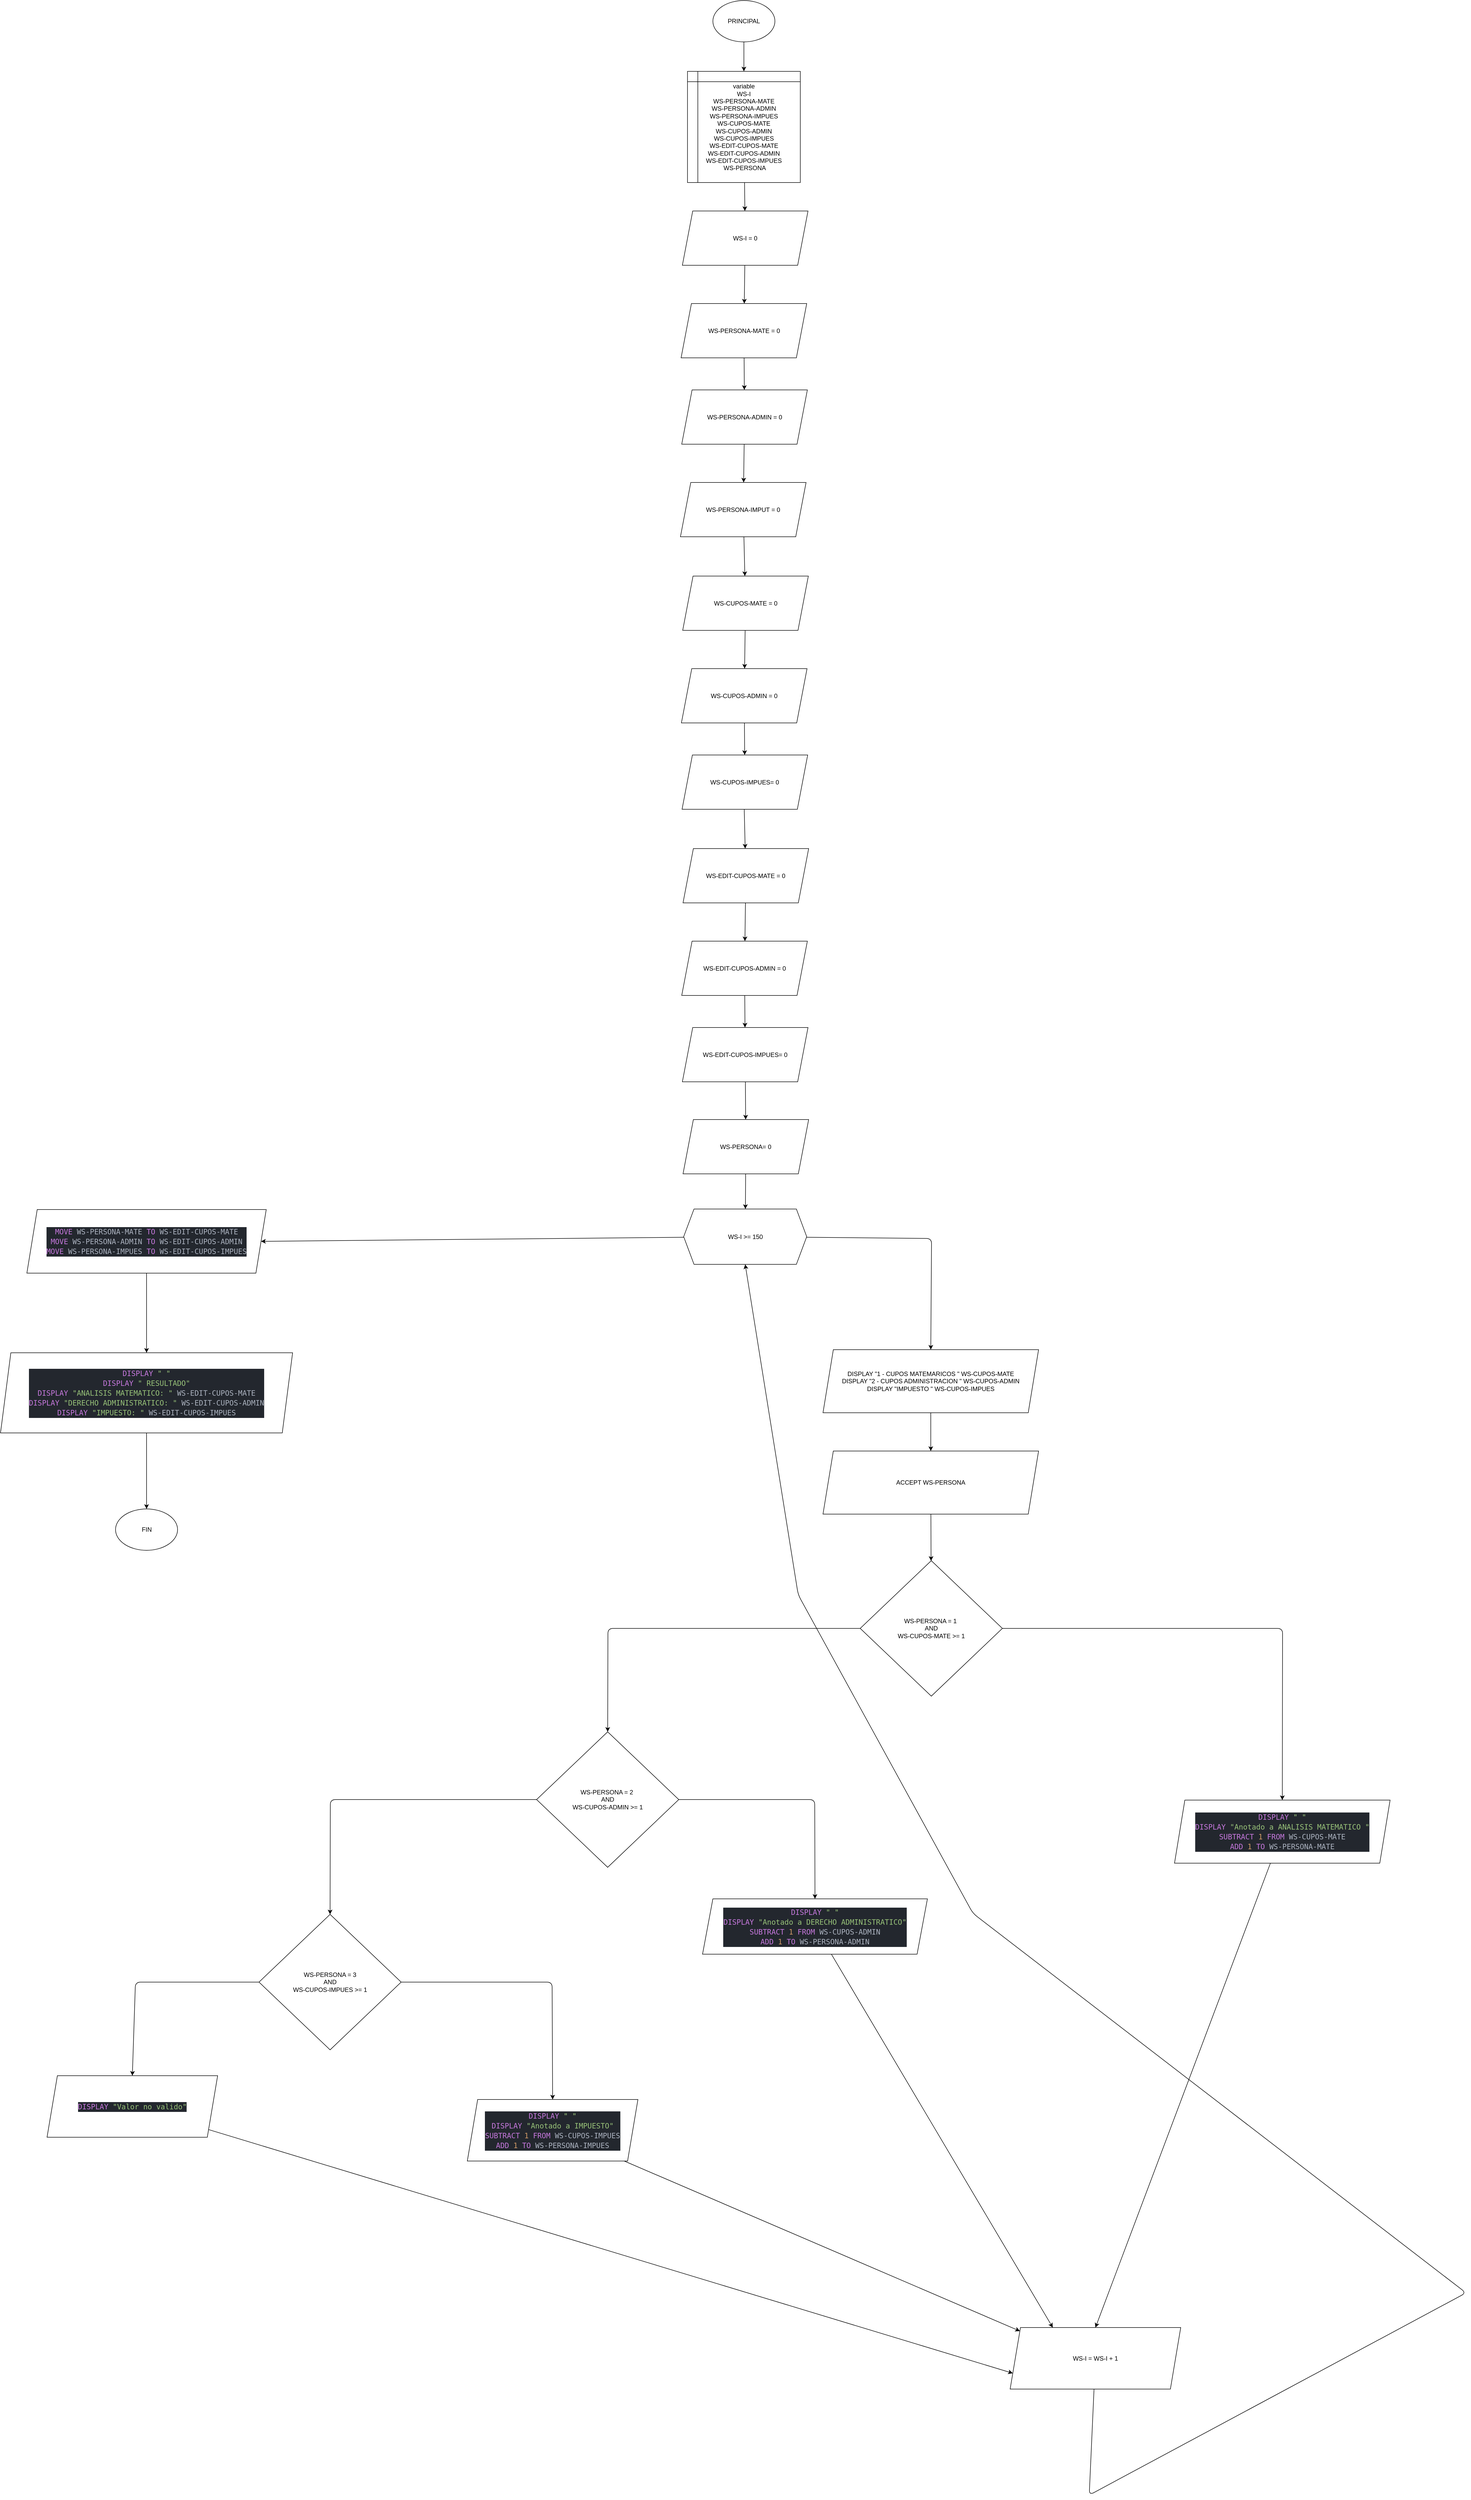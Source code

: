 <mxfile>
    <diagram id="PVPJdrrKTaS7TYn7uk7D" name="Page-1">
        <mxGraphModel dx="9034" dy="1554" grid="0" gridSize="10" guides="1" tooltips="1" connect="1" arrows="1" fold="1" page="0" pageScale="1" pageWidth="827" pageHeight="1169" math="0" shadow="0">
            <root>
                <mxCell id="0"/>
                <mxCell id="1" parent="0"/>
                <mxCell id="377" style="edgeStyle=none;html=1;" edge="1" parent="1" source="375" target="376">
                    <mxGeometry relative="1" as="geometry"/>
                </mxCell>
                <mxCell id="375" value="PRINCIPAL" style="ellipse;whiteSpace=wrap;html=1;" vertex="1" parent="1">
                    <mxGeometry x="-5461" y="-456" width="120" height="80" as="geometry"/>
                </mxCell>
                <mxCell id="386" style="edgeStyle=none;html=1;" edge="1" parent="1" source="376" target="378">
                    <mxGeometry relative="1" as="geometry"/>
                </mxCell>
                <mxCell id="376" value="variable &lt;br&gt;WS-I &lt;br&gt;WS-PERSONA-MATE &lt;br&gt;WS-PERSONA-ADMIN &lt;br&gt;WS-PERSONA-IMPUES &lt;br&gt;WS-CUPOS-MATE &lt;br&gt;WS-CUPOS-ADMIN &lt;br&gt;WS-CUPOS-IMPUES &lt;br&gt;WS-EDIT-CUPOS-MATE &lt;br&gt;WS-EDIT-CUPOS-ADMIN &lt;br&gt;WS-EDIT-CUPOS-IMPUES&lt;br&gt;&amp;nbsp;WS-PERSONA" style="shape=internalStorage;whiteSpace=wrap;html=1;backgroundOutline=1;" vertex="1" parent="1">
                    <mxGeometry x="-5510.12" y="-319" width="218.25" height="215" as="geometry"/>
                </mxCell>
                <mxCell id="387" style="edgeStyle=none;html=1;" edge="1" parent="1" source="378" target="379">
                    <mxGeometry relative="1" as="geometry"/>
                </mxCell>
                <mxCell id="378" value="WS-I = 0" style="shape=parallelogram;perimeter=parallelogramPerimeter;whiteSpace=wrap;html=1;fixedSize=1;" vertex="1" parent="1">
                    <mxGeometry x="-5520" y="-49" width="243" height="105" as="geometry"/>
                </mxCell>
                <mxCell id="388" style="edgeStyle=none;html=1;" edge="1" parent="1" source="379" target="380">
                    <mxGeometry relative="1" as="geometry"/>
                </mxCell>
                <mxCell id="379" value="WS-PERSONA-MATE = 0" style="shape=parallelogram;perimeter=parallelogramPerimeter;whiteSpace=wrap;html=1;fixedSize=1;" vertex="1" parent="1">
                    <mxGeometry x="-5522.5" y="130" width="243" height="105" as="geometry"/>
                </mxCell>
                <mxCell id="389" style="edgeStyle=none;html=1;" edge="1" parent="1" source="380" target="381">
                    <mxGeometry relative="1" as="geometry"/>
                </mxCell>
                <mxCell id="380" value="WS-PERSONA-ADMIN = 0" style="shape=parallelogram;perimeter=parallelogramPerimeter;whiteSpace=wrap;html=1;fixedSize=1;" vertex="1" parent="1">
                    <mxGeometry x="-5521.25" y="297" width="243" height="105" as="geometry"/>
                </mxCell>
                <mxCell id="390" style="edgeStyle=none;html=1;" edge="1" parent="1" source="381" target="382">
                    <mxGeometry relative="1" as="geometry"/>
                </mxCell>
                <mxCell id="381" value="WS-PERSONA-IMPUT = 0" style="shape=parallelogram;perimeter=parallelogramPerimeter;whiteSpace=wrap;html=1;fixedSize=1;" vertex="1" parent="1">
                    <mxGeometry x="-5523.75" y="476" width="243" height="105" as="geometry"/>
                </mxCell>
                <mxCell id="391" style="edgeStyle=none;html=1;" edge="1" parent="1" source="382" target="383">
                    <mxGeometry relative="1" as="geometry"/>
                </mxCell>
                <mxCell id="382" value="WS-CUPOS-MATE = 0" style="shape=parallelogram;perimeter=parallelogramPerimeter;whiteSpace=wrap;html=1;fixedSize=1;" vertex="1" parent="1">
                    <mxGeometry x="-5519.37" y="657" width="243" height="105" as="geometry"/>
                </mxCell>
                <mxCell id="392" style="edgeStyle=none;html=1;" edge="1" parent="1" source="383" target="384">
                    <mxGeometry relative="1" as="geometry"/>
                </mxCell>
                <mxCell id="383" value="WS-CUPOS-ADMIN = 0" style="shape=parallelogram;perimeter=parallelogramPerimeter;whiteSpace=wrap;html=1;fixedSize=1;" vertex="1" parent="1">
                    <mxGeometry x="-5521.87" y="836" width="243" height="105" as="geometry"/>
                </mxCell>
                <mxCell id="384" value="WS-CUPOS-IMPUES= 0" style="shape=parallelogram;perimeter=parallelogramPerimeter;whiteSpace=wrap;html=1;fixedSize=1;" vertex="1" parent="1">
                    <mxGeometry x="-5520.62" y="1003" width="243" height="105" as="geometry"/>
                </mxCell>
                <mxCell id="393" style="edgeStyle=none;html=1;" edge="1" parent="1" target="395">
                    <mxGeometry relative="1" as="geometry">
                        <mxPoint x="-5400.36" y="1108" as="sourcePoint"/>
                    </mxGeometry>
                </mxCell>
                <mxCell id="394" style="edgeStyle=none;html=1;" edge="1" parent="1" source="395" target="397">
                    <mxGeometry relative="1" as="geometry"/>
                </mxCell>
                <mxCell id="395" value="WS-EDIT-CUPOS-MATE = 0" style="shape=parallelogram;perimeter=parallelogramPerimeter;whiteSpace=wrap;html=1;fixedSize=1;" vertex="1" parent="1">
                    <mxGeometry x="-5518.75" y="1184" width="243" height="105" as="geometry"/>
                </mxCell>
                <mxCell id="396" style="edgeStyle=none;html=1;" edge="1" parent="1" source="397" target="398">
                    <mxGeometry relative="1" as="geometry"/>
                </mxCell>
                <mxCell id="397" value="WS-EDIT-CUPOS-ADMIN = 0" style="shape=parallelogram;perimeter=parallelogramPerimeter;whiteSpace=wrap;html=1;fixedSize=1;" vertex="1" parent="1">
                    <mxGeometry x="-5521.25" y="1363" width="243" height="105" as="geometry"/>
                </mxCell>
                <mxCell id="400" style="edgeStyle=none;html=1;" edge="1" parent="1" source="398" target="399">
                    <mxGeometry relative="1" as="geometry"/>
                </mxCell>
                <mxCell id="398" value="WS-EDIT-CUPOS-IMPUES= 0" style="shape=parallelogram;perimeter=parallelogramPerimeter;whiteSpace=wrap;html=1;fixedSize=1;" vertex="1" parent="1">
                    <mxGeometry x="-5520" y="1530" width="243" height="105" as="geometry"/>
                </mxCell>
                <mxCell id="402" style="edgeStyle=none;html=1;" edge="1" parent="1" source="399" target="401">
                    <mxGeometry relative="1" as="geometry"/>
                </mxCell>
                <mxCell id="399" value="WS-PERSONA= 0" style="shape=parallelogram;perimeter=parallelogramPerimeter;whiteSpace=wrap;html=1;fixedSize=1;" vertex="1" parent="1">
                    <mxGeometry x="-5518.75" y="1708" width="243" height="105" as="geometry"/>
                </mxCell>
                <mxCell id="404" style="edgeStyle=none;html=1;entryX=0.5;entryY=0;entryDx=0;entryDy=0;" edge="1" parent="1" source="401" target="403">
                    <mxGeometry relative="1" as="geometry">
                        <Array as="points">
                            <mxPoint x="-5038" y="1938"/>
                        </Array>
                    </mxGeometry>
                </mxCell>
                <mxCell id="428" style="edgeStyle=none;html=1;entryX=1;entryY=0.5;entryDx=0;entryDy=0;" edge="1" parent="1" source="401" target="427">
                    <mxGeometry relative="1" as="geometry"/>
                </mxCell>
                <mxCell id="401" value="WS-I &amp;gt;= 150" style="shape=hexagon;perimeter=hexagonPerimeter2;whiteSpace=wrap;html=1;fixedSize=1;" vertex="1" parent="1">
                    <mxGeometry x="-5517.5" y="1881" width="238" height="107" as="geometry"/>
                </mxCell>
                <mxCell id="406" style="edgeStyle=none;html=1;" edge="1" parent="1" source="403" target="405">
                    <mxGeometry relative="1" as="geometry"/>
                </mxCell>
                <mxCell id="403" value="DISPLAY &quot;1 - CUPOS MATEMARICOS &quot; WS-CUPOS-MATE&lt;br&gt;DISPLAY &quot;2 - CUPOS ADMINISTRACION &quot; WS-CUPOS-ADMIN&lt;br&gt;DISPLAY &quot;IMPUESTO &quot; WS-CUPOS-IMPUES" style="shape=parallelogram;perimeter=parallelogramPerimeter;whiteSpace=wrap;html=1;fixedSize=1;" vertex="1" parent="1">
                    <mxGeometry x="-5248" y="2153" width="417" height="122" as="geometry"/>
                </mxCell>
                <mxCell id="408" style="edgeStyle=none;html=1;" edge="1" parent="1" source="405" target="407">
                    <mxGeometry relative="1" as="geometry"/>
                </mxCell>
                <mxCell id="405" value="ACCEPT WS-PERSONA" style="shape=parallelogram;perimeter=parallelogramPerimeter;whiteSpace=wrap;html=1;fixedSize=1;" vertex="1" parent="1">
                    <mxGeometry x="-5248" y="2349" width="417" height="122" as="geometry"/>
                </mxCell>
                <mxCell id="410" style="edgeStyle=none;html=1;entryX=0.5;entryY=0;entryDx=0;entryDy=0;" edge="1" parent="1" source="407" target="409">
                    <mxGeometry relative="1" as="geometry">
                        <Array as="points">
                            <mxPoint x="-4359" y="2692"/>
                        </Array>
                    </mxGeometry>
                </mxCell>
                <mxCell id="412" style="edgeStyle=none;html=1;entryX=0.5;entryY=0;entryDx=0;entryDy=0;" edge="1" parent="1" source="407" target="411">
                    <mxGeometry relative="1" as="geometry">
                        <Array as="points">
                            <mxPoint x="-5664" y="2692"/>
                        </Array>
                    </mxGeometry>
                </mxCell>
                <mxCell id="407" value="WS-PERSONA = 1&amp;nbsp;&lt;br&gt;AND&lt;br&gt;WS-CUPOS-MATE &amp;gt;= 1" style="rhombus;whiteSpace=wrap;html=1;" vertex="1" parent="1">
                    <mxGeometry x="-5176" y="2561" width="275" height="262" as="geometry"/>
                </mxCell>
                <mxCell id="425" style="edgeStyle=none;html=1;entryX=0.5;entryY=0;entryDx=0;entryDy=0;" edge="1" parent="1" source="409" target="421">
                    <mxGeometry relative="1" as="geometry"/>
                </mxCell>
                <mxCell id="409" value="&lt;div style=&quot;color: rgb(171, 178, 191); background-color: rgb(35, 39, 46); font-family: &amp;quot;JetBrains Mono&amp;quot;, &amp;quot;Droid Sans Mono&amp;quot;, &amp;quot;monospace&amp;quot;, monospace; font-size: 14px; line-height: 19px;&quot;&gt;&lt;div&gt;                       &lt;span style=&quot;color: #c678dd;&quot;&gt;DISPLAY&lt;/span&gt; &lt;span style=&quot;color: #98c379;&quot;&gt;&quot; &quot;&lt;/span&gt;&lt;/div&gt;&lt;div&gt;                       &lt;span style=&quot;color: #c678dd;&quot;&gt;DISPLAY&lt;/span&gt; &lt;span style=&quot;color: #98c379;&quot;&gt;&quot;Anotado a ANALISIS MATEMATICO &quot;&lt;/span&gt;&lt;/div&gt;&lt;div&gt;                       &lt;span style=&quot;color: #c678dd;&quot;&gt;SUBTRACT&lt;/span&gt; &lt;span style=&quot;color: #d19a66;&quot;&gt;1&lt;/span&gt; &lt;span style=&quot;color: #c678dd;&quot;&gt;FROM&lt;/span&gt; WS-CUPOS-MATE&lt;/div&gt;&lt;div&gt;                       &lt;span style=&quot;color: #c678dd;&quot;&gt;ADD&lt;/span&gt; &lt;span style=&quot;color: #d19a66;&quot;&gt;1&lt;/span&gt; &lt;span style=&quot;color: #c678dd;&quot;&gt;TO&lt;/span&gt; WS-PERSONA-MATE&lt;/div&gt;&lt;/div&gt;" style="shape=parallelogram;perimeter=parallelogramPerimeter;whiteSpace=wrap;html=1;fixedSize=1;" vertex="1" parent="1">
                    <mxGeometry x="-4568" y="3024" width="417" height="122" as="geometry"/>
                </mxCell>
                <mxCell id="414" style="edgeStyle=none;html=1;entryX=0.5;entryY=0;entryDx=0;entryDy=0;" edge="1" parent="1" source="411" target="413">
                    <mxGeometry relative="1" as="geometry">
                        <Array as="points">
                            <mxPoint x="-5264" y="3023"/>
                        </Array>
                    </mxGeometry>
                </mxCell>
                <mxCell id="416" style="edgeStyle=none;html=1;entryX=0.5;entryY=0;entryDx=0;entryDy=0;" edge="1" parent="1" source="411" target="415">
                    <mxGeometry relative="1" as="geometry">
                        <Array as="points">
                            <mxPoint x="-6201" y="3023"/>
                        </Array>
                    </mxGeometry>
                </mxCell>
                <mxCell id="411" value="WS-PERSONA = 2&amp;nbsp;&lt;br&gt;AND&lt;br&gt;WS-CUPOS-ADMIN &amp;gt;= 1" style="rhombus;whiteSpace=wrap;html=1;" vertex="1" parent="1">
                    <mxGeometry x="-5802" y="2892" width="275" height="262" as="geometry"/>
                </mxCell>
                <mxCell id="424" style="edgeStyle=none;html=1;entryX=0.25;entryY=0;entryDx=0;entryDy=0;" edge="1" parent="1" source="413" target="421">
                    <mxGeometry relative="1" as="geometry"/>
                </mxCell>
                <mxCell id="413" value="&lt;div style=&quot;color: rgb(171, 178, 191); background-color: rgb(35, 39, 46); font-family: &amp;quot;JetBrains Mono&amp;quot;, &amp;quot;Droid Sans Mono&amp;quot;, &amp;quot;monospace&amp;quot;, monospace; font-size: 14px; line-height: 19px;&quot;&gt;&lt;div&gt;&lt;span style=&quot;color: #c678dd;&quot;&gt;DISPLAY&lt;/span&gt; &lt;span style=&quot;color: #98c379;&quot;&gt;&quot; &quot;&lt;/span&gt;&lt;/div&gt;&lt;div&gt;                          &lt;span style=&quot;color: #c678dd;&quot;&gt;DISPLAY&lt;/span&gt; &lt;span style=&quot;color: #98c379;&quot;&gt;&quot;Anotado a DERECHO ADMINISTRATICO&quot;&lt;/span&gt;&lt;/div&gt;&lt;div&gt;                          &lt;span style=&quot;color: #c678dd;&quot;&gt;SUBTRACT&lt;/span&gt; &lt;span style=&quot;color: #d19a66;&quot;&gt;1&lt;/span&gt; &lt;span style=&quot;color: #c678dd;&quot;&gt;FROM&lt;/span&gt; WS-CUPOS-ADMIN&lt;/div&gt;&lt;div&gt;                          &lt;span style=&quot;color: #c678dd;&quot;&gt;ADD&lt;/span&gt; &lt;span style=&quot;color: #d19a66;&quot;&gt;1&lt;/span&gt; &lt;span style=&quot;color: #c678dd;&quot;&gt;TO&lt;/span&gt; WS-PERSONA-ADMIN&lt;/div&gt;&lt;/div&gt;" style="shape=parallelogram;perimeter=parallelogramPerimeter;whiteSpace=wrap;html=1;fixedSize=1;" vertex="1" parent="1">
                    <mxGeometry x="-5481" y="3215" width="435" height="107" as="geometry"/>
                </mxCell>
                <mxCell id="418" style="edgeStyle=none;html=1;entryX=0.5;entryY=0;entryDx=0;entryDy=0;" edge="1" parent="1" source="415" target="417">
                    <mxGeometry relative="1" as="geometry">
                        <Array as="points">
                            <mxPoint x="-5772" y="3376"/>
                        </Array>
                    </mxGeometry>
                </mxCell>
                <mxCell id="420" style="edgeStyle=none;html=1;entryX=0.5;entryY=0;entryDx=0;entryDy=0;" edge="1" parent="1" source="415" target="419">
                    <mxGeometry relative="1" as="geometry">
                        <Array as="points">
                            <mxPoint x="-6578" y="3376"/>
                        </Array>
                    </mxGeometry>
                </mxCell>
                <mxCell id="415" value="WS-PERSONA = 3&lt;br&gt;AND&lt;br&gt;WS-CUPOS-IMPUES &amp;gt;= 1" style="rhombus;whiteSpace=wrap;html=1;" vertex="1" parent="1">
                    <mxGeometry x="-6339" y="3245" width="275" height="262" as="geometry"/>
                </mxCell>
                <mxCell id="423" style="edgeStyle=none;html=1;entryX=0;entryY=0;entryDx=0;entryDy=0;" edge="1" parent="1" source="417" target="421">
                    <mxGeometry relative="1" as="geometry"/>
                </mxCell>
                <mxCell id="417" value="&lt;div style=&quot;color: rgb(171, 178, 191); background-color: rgb(35, 39, 46); font-family: &amp;quot;JetBrains Mono&amp;quot;, &amp;quot;Droid Sans Mono&amp;quot;, &amp;quot;monospace&amp;quot;, monospace; font-size: 14px; line-height: 19px;&quot;&gt;&lt;div&gt;                             &lt;span style=&quot;color: #c678dd;&quot;&gt;DISPLAY&lt;/span&gt; &lt;span style=&quot;color: #98c379;&quot;&gt;&quot; &quot;&lt;/span&gt;&lt;/div&gt;&lt;div&gt;                             &lt;span style=&quot;color: #c678dd;&quot;&gt;DISPLAY&lt;/span&gt; &lt;span style=&quot;color: #98c379;&quot;&gt;&quot;Anotado a IMPUESTO&quot;&lt;/span&gt;&lt;/div&gt;&lt;div&gt;                             &lt;span style=&quot;color: #c678dd;&quot;&gt;SUBTRACT&lt;/span&gt; &lt;span style=&quot;color: #d19a66;&quot;&gt;1&lt;/span&gt; &lt;span style=&quot;color: #c678dd;&quot;&gt;FROM&lt;/span&gt; WS-CUPOS-IMPUES&lt;/div&gt;&lt;div&gt;                             &lt;span style=&quot;color: #c678dd;&quot;&gt;ADD&lt;/span&gt; &lt;span style=&quot;color: #d19a66;&quot;&gt;1&lt;/span&gt; &lt;span style=&quot;color: #c678dd;&quot;&gt;TO&lt;/span&gt; WS-PERSONA-IMPUES&lt;/div&gt;&lt;/div&gt;" style="shape=parallelogram;perimeter=parallelogramPerimeter;whiteSpace=wrap;html=1;fixedSize=1;" vertex="1" parent="1">
                    <mxGeometry x="-5936" y="3603" width="330" height="119" as="geometry"/>
                </mxCell>
                <mxCell id="422" style="edgeStyle=none;html=1;entryX=0;entryY=0.75;entryDx=0;entryDy=0;" edge="1" parent="1" source="419" target="421">
                    <mxGeometry relative="1" as="geometry"/>
                </mxCell>
                <mxCell id="419" value="&lt;div style=&quot;color: rgb(171, 178, 191); background-color: rgb(35, 39, 46); font-family: &amp;quot;JetBrains Mono&amp;quot;, &amp;quot;Droid Sans Mono&amp;quot;, &amp;quot;monospace&amp;quot;, monospace; font-size: 14px; line-height: 19px;&quot;&gt;&lt;div style=&quot;line-height: 19px;&quot;&gt;&lt;div&gt;                             &lt;span style=&quot;color: #c678dd;&quot;&gt;DISPLAY&lt;/span&gt; &lt;span style=&quot;color: #98c379;&quot;&gt;&quot;Valor no valido&quot;&lt;/span&gt;&lt;/div&gt;&lt;div&gt;&lt;/div&gt;&lt;/div&gt;&lt;/div&gt;" style="shape=parallelogram;perimeter=parallelogramPerimeter;whiteSpace=wrap;html=1;fixedSize=1;" vertex="1" parent="1">
                    <mxGeometry x="-6749" y="3557" width="330" height="119" as="geometry"/>
                </mxCell>
                <mxCell id="426" style="edgeStyle=none;html=1;entryX=0.5;entryY=1;entryDx=0;entryDy=0;" edge="1" parent="1" source="421" target="401">
                    <mxGeometry relative="1" as="geometry">
                        <Array as="points">
                            <mxPoint x="-4733" y="4368"/>
                            <mxPoint x="-4004" y="3977"/>
                            <mxPoint x="-4958" y="3243"/>
                            <mxPoint x="-5296" y="2627"/>
                        </Array>
                    </mxGeometry>
                </mxCell>
                <mxCell id="421" value="WS-I = WS-I + 1" style="shape=parallelogram;perimeter=parallelogramPerimeter;whiteSpace=wrap;html=1;fixedSize=1;" vertex="1" parent="1">
                    <mxGeometry x="-4886" y="4044" width="330" height="119" as="geometry"/>
                </mxCell>
                <mxCell id="430" style="edgeStyle=none;html=1;" edge="1" parent="1" source="427" target="429">
                    <mxGeometry relative="1" as="geometry"/>
                </mxCell>
                <mxCell id="427" value="&lt;div style=&quot;color: rgb(171, 178, 191); background-color: rgb(35, 39, 46); font-family: &amp;quot;JetBrains Mono&amp;quot;, &amp;quot;Droid Sans Mono&amp;quot;, &amp;quot;monospace&amp;quot;, monospace; font-size: 14px; line-height: 19px;&quot;&gt;&lt;div&gt;               &lt;span style=&quot;color: #c678dd;&quot;&gt;MOVE&lt;/span&gt; WS-PERSONA-MATE   &lt;span style=&quot;color: #c678dd;&quot;&gt;TO&lt;/span&gt; WS-EDIT-CUPOS-MATE&lt;/div&gt;&lt;div&gt;               &lt;span style=&quot;color: #c678dd;&quot;&gt;MOVE&lt;/span&gt; WS-PERSONA-ADMIN  &lt;span style=&quot;color: #c678dd;&quot;&gt;TO&lt;/span&gt; WS-EDIT-CUPOS-ADMIN&lt;/div&gt;&lt;div&gt;               &lt;span style=&quot;color: #c678dd;&quot;&gt;MOVE&lt;/span&gt; WS-PERSONA-IMPUES &lt;span style=&quot;color: #c678dd;&quot;&gt;TO&lt;/span&gt; WS-EDIT-CUPOS-IMPUES&lt;/div&gt;&lt;/div&gt;" style="shape=parallelogram;perimeter=parallelogramPerimeter;whiteSpace=wrap;html=1;fixedSize=1;" vertex="1" parent="1">
                    <mxGeometry x="-6788" y="1882" width="463" height="123" as="geometry"/>
                </mxCell>
                <mxCell id="432" style="edgeStyle=none;html=1;" edge="1" parent="1" source="429" target="431">
                    <mxGeometry relative="1" as="geometry"/>
                </mxCell>
                <mxCell id="429" value="&lt;div style=&quot;color: rgb(171, 178, 191); background-color: rgb(35, 39, 46); font-family: &amp;quot;JetBrains Mono&amp;quot;, &amp;quot;Droid Sans Mono&amp;quot;, &amp;quot;monospace&amp;quot;, monospace; font-size: 14px; line-height: 19px;&quot;&gt;&lt;div style=&quot;line-height: 19px;&quot;&gt;&lt;div&gt;               &lt;span style=&quot;color: #c678dd;&quot;&gt;DISPLAY&lt;/span&gt; &lt;span style=&quot;color: #98c379;&quot;&gt;&quot; &quot;&lt;/span&gt;&lt;/div&gt;&lt;div&gt;               &lt;span style=&quot;color: #c678dd;&quot;&gt;DISPLAY&lt;/span&gt; &lt;span style=&quot;color: #98c379;&quot;&gt;&quot;   RESULTADO&quot;&lt;/span&gt;&lt;/div&gt;&lt;div&gt;               &lt;span style=&quot;color: #c678dd;&quot;&gt;DISPLAY&lt;/span&gt; &lt;span style=&quot;color: #98c379;&quot;&gt;&quot;ANALISIS MATEMATICO:    &quot;&lt;/span&gt; WS-EDIT-CUPOS-MATE&lt;/div&gt;&lt;div&gt;               &lt;span style=&quot;color: #c678dd;&quot;&gt;DISPLAY&lt;/span&gt; &lt;span style=&quot;color: #98c379;&quot;&gt;&quot;DERECHO ADMINISTRATICO: &quot;&lt;/span&gt; WS-EDIT-CUPOS-ADMIN&lt;/div&gt;&lt;div&gt;               &lt;span style=&quot;color: #c678dd;&quot;&gt;DISPLAY&lt;/span&gt; &lt;span style=&quot;color: #98c379;&quot;&gt;&quot;IMPUESTO:               &quot;&lt;/span&gt; WS-EDIT-CUPOS-IMPUES&lt;/div&gt;&lt;/div&gt;&lt;/div&gt;" style="shape=parallelogram;perimeter=parallelogramPerimeter;whiteSpace=wrap;html=1;fixedSize=1;" vertex="1" parent="1">
                    <mxGeometry x="-6839" y="2159" width="565" height="155" as="geometry"/>
                </mxCell>
                <mxCell id="431" value="FIN" style="ellipse;whiteSpace=wrap;html=1;" vertex="1" parent="1">
                    <mxGeometry x="-6616.5" y="2461" width="120" height="80" as="geometry"/>
                </mxCell>
            </root>
        </mxGraphModel>
    </diagram>
</mxfile>